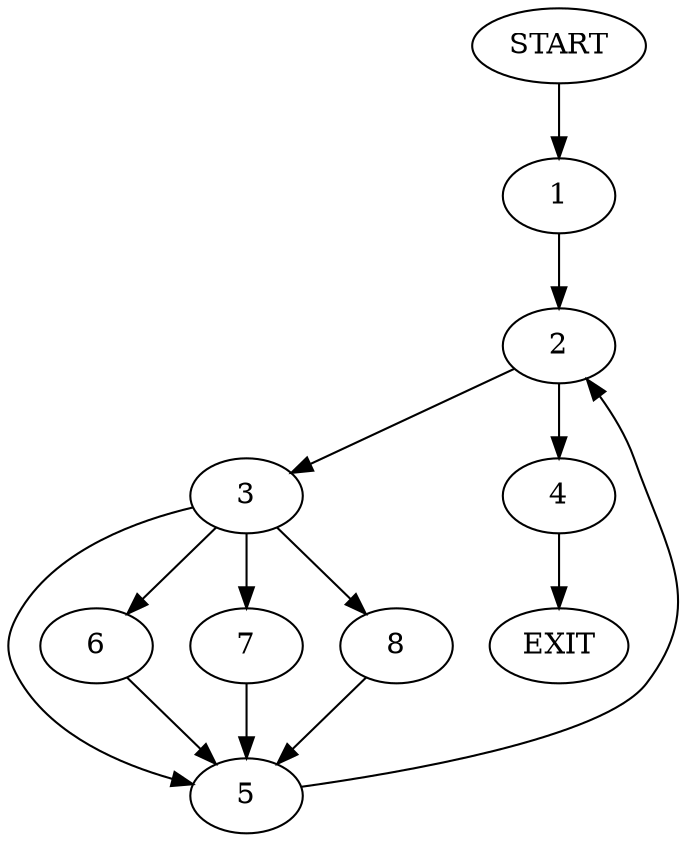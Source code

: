 digraph {
0 [label="START"]
9 [label="EXIT"]
0 -> 1
1 -> 2
2 -> 3
2 -> 4
3 -> 5
3 -> 6
3 -> 7
3 -> 8
4 -> 9
5 -> 2
8 -> 5
7 -> 5
6 -> 5
}
